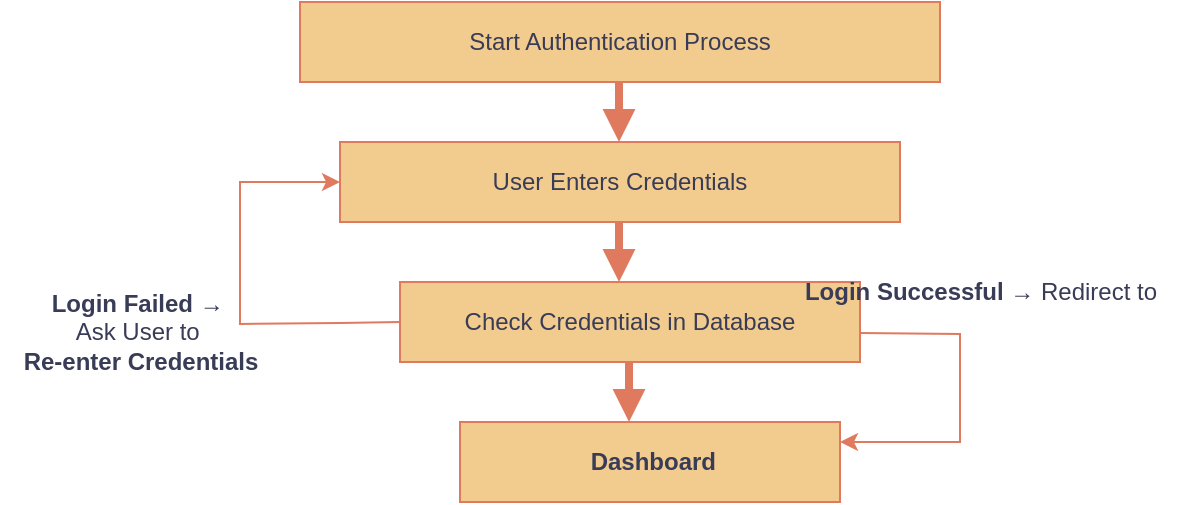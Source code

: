 <mxfile version="26.1.0">
  <diagram name="Page-1" id="97916047-d0de-89f5-080d-49f4d83e522f">
    <mxGraphModel dx="2357.5" dy="371" grid="1" gridSize="10" guides="1" tooltips="1" connect="1" arrows="1" fold="1" page="1" pageScale="1.5" pageWidth="1169" pageHeight="827" background="none" math="0" shadow="0">
      <root>
        <mxCell id="0" />
        <mxCell id="1" parent="0" />
        <object label="Start Authentication Process" id="cBdl4IC6WcojKAwTyjKY-55">
          <mxCell style="rounded=0;whiteSpace=wrap;html=1;fillColor=#F2CC8F;strokeColor=#E07A5F;labelBackgroundColor=none;fontColor=#393C56;" vertex="1" parent="1">
            <mxGeometry x="140" y="40" width="320" height="40" as="geometry" />
          </mxCell>
        </object>
        <mxCell id="cBdl4IC6WcojKAwTyjKY-56" value="User Enters Credentials" style="rounded=0;whiteSpace=wrap;html=1;fillColor=#F2CC8F;strokeColor=#E07A5F;labelBackgroundColor=none;fontColor=#393C56;" vertex="1" parent="1">
          <mxGeometry x="160" y="110" width="280" height="40" as="geometry" />
        </mxCell>
        <mxCell id="cBdl4IC6WcojKAwTyjKY-57" value="Check Credentials in Database" style="rounded=0;whiteSpace=wrap;html=1;fillColor=#F2CC8F;strokeColor=#E07A5F;labelBackgroundColor=none;fontColor=#393C56;" vertex="1" parent="1">
          <mxGeometry x="190" y="180" width="230" height="40" as="geometry" />
        </mxCell>
        <mxCell id="cBdl4IC6WcojKAwTyjKY-60" value="&lt;strong style=&quot;text-wrap-mode: wrap;&quot; data-end=&quot;418&quot; data-start=&quot;398&quot;&gt;Login Successful&lt;/strong&gt;&lt;span style=&quot;text-wrap-mode: wrap;&quot;&gt;&amp;nbsp;→ Redirect to&lt;/span&gt;" style="text;html=1;align=center;verticalAlign=middle;resizable=0;points=[];autosize=1;strokeColor=none;fillColor=none;labelBackgroundColor=none;fontColor=#393C56;" vertex="1" parent="1">
          <mxGeometry x="380" y="170" width="200" height="30" as="geometry" />
        </mxCell>
        <mxCell id="cBdl4IC6WcojKAwTyjKY-61" value="" style="endArrow=classic;html=1;rounded=0;fillColor=#F2CC8F;strokeColor=#E07A5F;labelBackgroundColor=none;fontColor=default;" edge="1" parent="1">
          <mxGeometry width="50" height="50" relative="1" as="geometry">
            <mxPoint x="420" y="205.5" as="sourcePoint" />
            <mxPoint x="410" y="260" as="targetPoint" />
            <Array as="points">
              <mxPoint x="470" y="206" />
              <mxPoint x="470" y="260" />
            </Array>
          </mxGeometry>
        </mxCell>
        <mxCell id="cBdl4IC6WcojKAwTyjKY-62" value="" style="endArrow=classic;html=1;rounded=0;exitX=0;exitY=0.5;exitDx=0;exitDy=0;entryX=0;entryY=0.5;entryDx=0;entryDy=0;fillColor=#F2CC8F;strokeColor=#E07A5F;labelBackgroundColor=none;fontColor=default;" edge="1" parent="1" source="cBdl4IC6WcojKAwTyjKY-57" target="cBdl4IC6WcojKAwTyjKY-56">
          <mxGeometry width="50" height="50" relative="1" as="geometry">
            <mxPoint x="170" y="201" as="sourcePoint" />
            <mxPoint x="100" y="254.5" as="targetPoint" />
            <Array as="points">
              <mxPoint x="160" y="200.5" />
              <mxPoint x="110" y="201" />
              <mxPoint x="110" y="130" />
            </Array>
          </mxGeometry>
        </mxCell>
        <mxCell id="cBdl4IC6WcojKAwTyjKY-63" value="&amp;nbsp;&lt;strong data-end=&quot;446&quot; data-start=&quot;433&quot;&gt;Dashboard&lt;/strong&gt;" style="rounded=0;whiteSpace=wrap;html=1;fillColor=#F2CC8F;strokeColor=#E07A5F;labelBackgroundColor=none;fontColor=#393C56;" vertex="1" parent="1">
          <mxGeometry x="220" y="250" width="190" height="40" as="geometry" />
        </mxCell>
        <mxCell id="cBdl4IC6WcojKAwTyjKY-64" value="&lt;strong data-end=&quot;489&quot; data-start=&quot;473&quot;&gt;Login Failed&lt;/strong&gt; →&amp;nbsp;&lt;div&gt;Ask User to&amp;nbsp;&lt;/div&gt;&lt;div&gt;&lt;strong data-end=&quot;528&quot; data-start=&quot;504&quot;&gt;Re-enter Credentials&lt;/strong&gt;&lt;/div&gt;" style="text;html=1;align=center;verticalAlign=middle;resizable=0;points=[];autosize=1;labelBackgroundColor=none;fontColor=#393C56;" vertex="1" parent="1">
          <mxGeometry x="-10" y="175" width="140" height="60" as="geometry" />
        </mxCell>
        <mxCell id="cBdl4IC6WcojKAwTyjKY-72" value="" style="edgeStyle=elbowEdgeStyle;elbow=vertical;strokeWidth=4;endArrow=block;endFill=1;fontStyle=1;strokeColor=#E07A5F;labelBackgroundColor=none;fontColor=default;" edge="1" parent="1">
          <mxGeometry x="62" y="165.5" width="100" height="100" as="geometry">
            <mxPoint x="299.5" y="80" as="sourcePoint" />
            <mxPoint x="299.5" y="110" as="targetPoint" />
            <Array as="points">
              <mxPoint x="299.5" y="104" />
            </Array>
          </mxGeometry>
        </mxCell>
        <mxCell id="cBdl4IC6WcojKAwTyjKY-73" value="" style="edgeStyle=elbowEdgeStyle;elbow=vertical;strokeWidth=4;endArrow=block;endFill=1;fontStyle=1;strokeColor=#E07A5F;labelBackgroundColor=none;fontColor=default;" edge="1" parent="1">
          <mxGeometry x="62" y="165.5" width="100" height="100" as="geometry">
            <mxPoint x="299.5" y="150" as="sourcePoint" />
            <mxPoint x="299.5" y="180" as="targetPoint" />
            <Array as="points">
              <mxPoint x="299.5" y="174" />
            </Array>
          </mxGeometry>
        </mxCell>
        <mxCell id="cBdl4IC6WcojKAwTyjKY-75" value="" style="edgeStyle=elbowEdgeStyle;elbow=vertical;strokeWidth=4;endArrow=block;endFill=1;fontStyle=1;strokeColor=#E07A5F;labelBackgroundColor=none;fontColor=default;" edge="1" parent="1">
          <mxGeometry x="62" y="165.5" width="100" height="100" as="geometry">
            <mxPoint x="304.5" y="220" as="sourcePoint" />
            <mxPoint x="304.5" y="250" as="targetPoint" />
            <Array as="points">
              <mxPoint x="304.5" y="244" />
            </Array>
          </mxGeometry>
        </mxCell>
      </root>
    </mxGraphModel>
  </diagram>
</mxfile>
